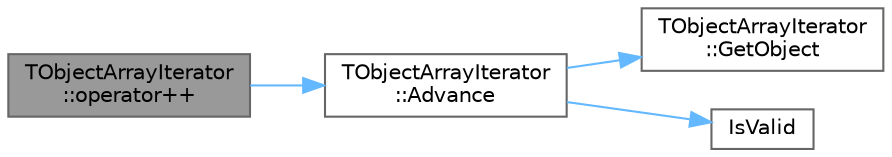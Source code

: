 digraph "TObjectArrayIterator::operator++"
{
 // INTERACTIVE_SVG=YES
 // LATEX_PDF_SIZE
  bgcolor="transparent";
  edge [fontname=Helvetica,fontsize=10,labelfontname=Helvetica,labelfontsize=10];
  node [fontname=Helvetica,fontsize=10,shape=box,height=0.2,width=0.4];
  rankdir="LR";
  Node1 [id="Node000001",label="TObjectArrayIterator\l::operator++",height=0.2,width=0.4,color="gray40", fillcolor="grey60", style="filled", fontcolor="black",tooltip="Iterator advance."];
  Node1 -> Node2 [id="edge1_Node000001_Node000002",color="steelblue1",style="solid",tooltip=" "];
  Node2 [id="Node000002",label="TObjectArrayIterator\l::Advance",height=0.2,width=0.4,color="grey40", fillcolor="white", style="filled",URL="$da/d29/classTObjectArrayIterator.html#a900bb4630abaa24dee4a15cd1e039cfd",tooltip="Iterator advance with ordinary name for clarity in subclasses."];
  Node2 -> Node3 [id="edge2_Node000002_Node000003",color="steelblue1",style="solid",tooltip=" "];
  Node3 [id="Node000003",label="TObjectArrayIterator\l::GetObject",height=0.2,width=0.4,color="grey40", fillcolor="white", style="filled",URL="$da/d29/classTObjectArrayIterator.html#a94032c4c75617b8cbc7ea30e0f4aa200",tooltip="Dereferences the iterator with an ordinary name for clarity in derived classes."];
  Node2 -> Node4 [id="edge3_Node000002_Node000004",color="steelblue1",style="solid",tooltip=" "];
  Node4 [id="Node000004",label="IsValid",height=0.2,width=0.4,color="grey40", fillcolor="white", style="filled",URL="$d2/d4c/LiveLinkTypes_8h.html#ac532c4b500b1a85ea22217f2c65a70ed",tooltip=" "];
}
